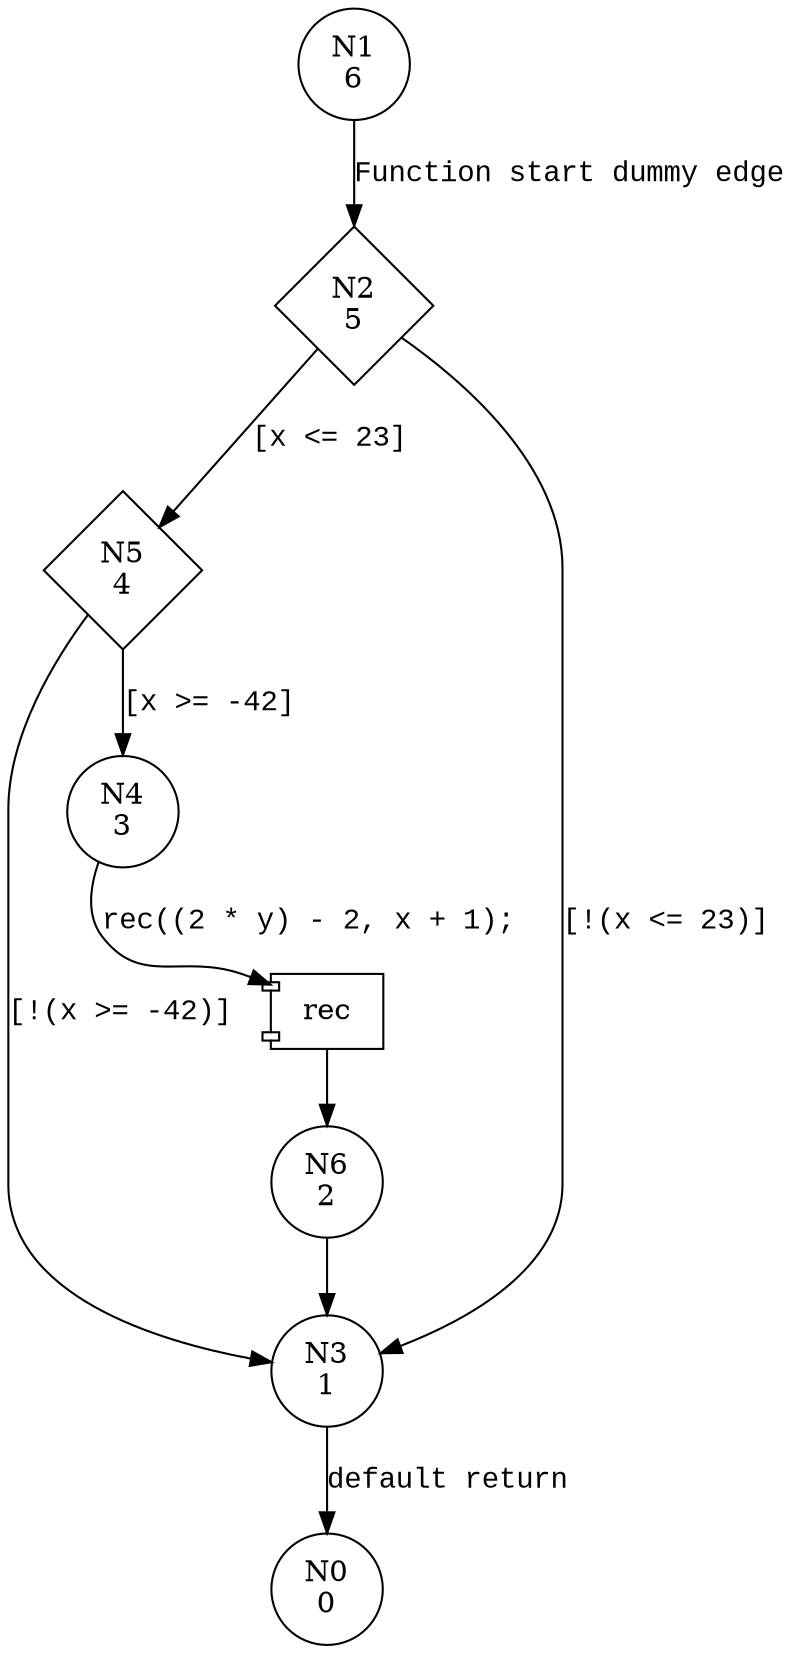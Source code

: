 digraph rec {
1 [shape="circle" label="N1\n6"]
2 [shape="diamond" label="N2\n5"]
5 [shape="diamond" label="N5\n4"]
3 [shape="circle" label="N3\n1"]
0 [shape="circle" label="N0\n0"]
4 [shape="circle" label="N4\n3"]
6 [shape="circle" label="N6\n2"]
1 -> 2 [label="Function start dummy edge" fontname="Courier New"]
2 -> 5 [label="[x <= 23]" fontname="Courier New"]
2 -> 3 [label="[!(x <= 23)]" fontname="Courier New"]
3 -> 0 [label="default return" fontname="Courier New"]
5 -> 4 [label="[x >= -42]" fontname="Courier New"]
5 -> 3 [label="[!(x >= -42)]" fontname="Courier New"]
100001 [shape="component" label="rec"]
4 -> 100001 [label="rec((2 * y) - 2, x + 1);" fontname="Courier New"]
100001 -> 6 [label="" fontname="Courier New"]
6 -> 3 [label="" fontname="Courier New"]
}